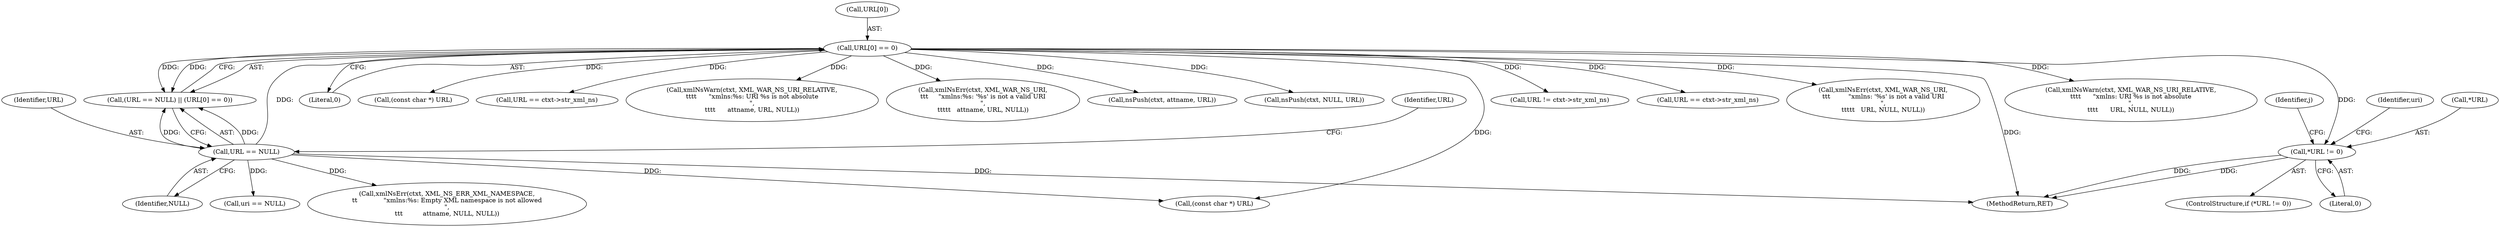 digraph "0_Chrome_d0947db40187f4708c58e64cbd6013faf9eddeed_33@pointer" {
"1000382" [label="(Call,*URL != 0)"];
"1000595" [label="(Call,URL[0] == 0)"];
"1000592" [label="(Call,URL == NULL)"];
"1000596" [label="(Call,URL[0])"];
"1000385" [label="(Literal,0)"];
"1000388" [label="(Identifier,uri)"];
"1000599" [label="(Literal,0)"];
"1000592" [label="(Call,URL == NULL)"];
"1000597" [label="(Identifier,URL)"];
"1000383" [label="(Call,*URL)"];
"1000390" [label="(Call,(const char *) URL)"];
"1000424" [label="(Call,URL == ctxt->str_xml_ns)"];
"1000642" [label="(Call,xmlNsWarn(ctxt, XML_WAR_NS_URI_RELATIVE,\n\t\t\t\t      \"xmlns:%s: URI %s is not absolute\n\",\n\t\t\t\t      attname, URL, NULL))"];
"1000381" [label="(ControlStructure,if (*URL != 0))"];
"1000622" [label="(Call,xmlNsErr(ctxt, XML_WAR_NS_URI,\n\t\t\t     \"xmlns:%s: '%s' is not a valid URI\n\",\n\t\t\t\t\t   attname, URL, NULL))"];
"1000686" [label="(Call,nsPush(ctxt, attname, URL))"];
"1000595" [label="(Call,URL[0] == 0)"];
"1000489" [label="(Call,nsPush(ctxt, NULL, URL))"];
"1001572" [label="(MethodReturn,RET)"];
"1000618" [label="(Call,uri == NULL)"];
"1000601" [label="(Call,xmlNsErr(ctxt, XML_NS_ERR_XML_NAMESPACE,\n\t\t             \"xmlns:%s: Empty XML namespace is not allowed\n\",\n\t\t\t          attname, NULL, NULL))"];
"1000614" [label="(Call,(const char *) URL)"];
"1000382" [label="(Call,*URL != 0)"];
"1000593" [label="(Identifier,URL)"];
"1000456" [label="(Identifier,j)"];
"1000530" [label="(Call,URL != ctxt->str_xml_ns)"];
"1000545" [label="(Call,URL == ctxt->str_xml_ns)"];
"1000398" [label="(Call,xmlNsErr(ctxt, XML_WAR_NS_URI,\n\t\t\t         \"xmlns: '%s' is not a valid URI\n\",\n\t\t\t\t\t   URL, NULL, NULL))"];
"1000594" [label="(Identifier,NULL)"];
"1000591" [label="(Call,(URL == NULL) || (URL[0] == 0))"];
"1000414" [label="(Call,xmlNsWarn(ctxt, XML_WAR_NS_URI_RELATIVE,\n\t\t\t\t      \"xmlns: URI %s is not absolute\n\",\n\t\t\t\t      URL, NULL, NULL))"];
"1000382" -> "1000381"  [label="AST: "];
"1000382" -> "1000385"  [label="CFG: "];
"1000383" -> "1000382"  [label="AST: "];
"1000385" -> "1000382"  [label="AST: "];
"1000388" -> "1000382"  [label="CFG: "];
"1000456" -> "1000382"  [label="CFG: "];
"1000382" -> "1001572"  [label="DDG: "];
"1000382" -> "1001572"  [label="DDG: "];
"1000595" -> "1000382"  [label="DDG: "];
"1000595" -> "1000591"  [label="AST: "];
"1000595" -> "1000599"  [label="CFG: "];
"1000596" -> "1000595"  [label="AST: "];
"1000599" -> "1000595"  [label="AST: "];
"1000591" -> "1000595"  [label="CFG: "];
"1000595" -> "1001572"  [label="DDG: "];
"1000595" -> "1000390"  [label="DDG: "];
"1000595" -> "1000398"  [label="DDG: "];
"1000595" -> "1000414"  [label="DDG: "];
"1000595" -> "1000424"  [label="DDG: "];
"1000595" -> "1000489"  [label="DDG: "];
"1000595" -> "1000530"  [label="DDG: "];
"1000595" -> "1000545"  [label="DDG: "];
"1000595" -> "1000591"  [label="DDG: "];
"1000595" -> "1000591"  [label="DDG: "];
"1000592" -> "1000595"  [label="DDG: "];
"1000595" -> "1000614"  [label="DDG: "];
"1000595" -> "1000622"  [label="DDG: "];
"1000595" -> "1000642"  [label="DDG: "];
"1000595" -> "1000686"  [label="DDG: "];
"1000592" -> "1000591"  [label="AST: "];
"1000592" -> "1000594"  [label="CFG: "];
"1000593" -> "1000592"  [label="AST: "];
"1000594" -> "1000592"  [label="AST: "];
"1000597" -> "1000592"  [label="CFG: "];
"1000591" -> "1000592"  [label="CFG: "];
"1000592" -> "1001572"  [label="DDG: "];
"1000592" -> "1000591"  [label="DDG: "];
"1000592" -> "1000591"  [label="DDG: "];
"1000592" -> "1000601"  [label="DDG: "];
"1000592" -> "1000614"  [label="DDG: "];
"1000592" -> "1000618"  [label="DDG: "];
}

